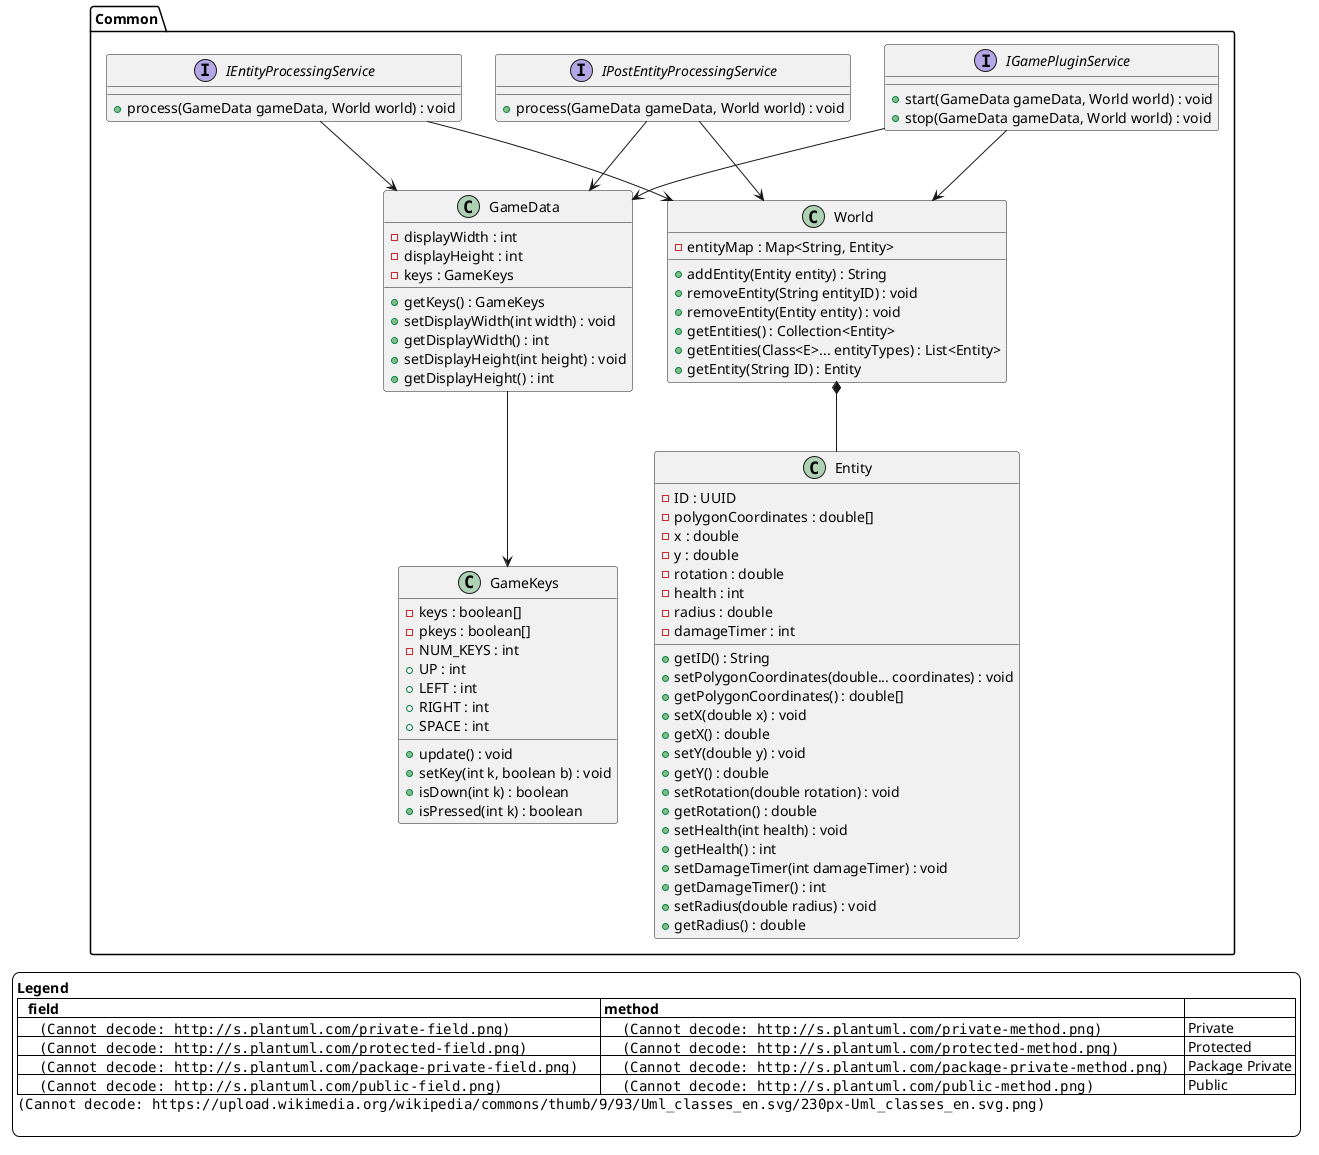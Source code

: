 @startuml
'https://plantuml.com/class-diagram

package Common {
    class Entity {
        -ID : UUID
        -polygonCoordinates : double[]
        -x : double
        -y : double
        -rotation : double
        -health : int
        -radius : double
        -damageTimer : int

        +getID() : String
        +setPolygonCoordinates(double... coordinates) : void
        +getPolygonCoordinates() : double[]
        +setX(double x) : void
        +getX() : double
        +setY(double y) : void
        +getY() : double
        +setRotation(double rotation) : void
        +getRotation() : double
        +setHealth(int health) : void
        +getHealth() : int
        +setDamageTimer(int damageTimer) : void
        +getDamageTimer() : int
        +setRadius(double radius) : void
        +getRadius() : double
    }

    class GameData {
        -displayWidth : int
        -displayHeight : int
        -keys : GameKeys

        +getKeys() : GameKeys
        +setDisplayWidth(int width) : void
        +getDisplayWidth() : int
        +setDisplayHeight(int height) : void
        +getDisplayHeight() : int
    }
    GameData --> GameKeys

    class GameKeys {
        -keys : boolean[]
        -pkeys : boolean[]
        -NUM_KEYS : int
        +UP : int
        +LEFT : int
        +RIGHT : int
        +SPACE : int

        +update() : void
        +setKey(int k, boolean b) : void
        +isDown(int k) : boolean
        +isPressed(int k) : boolean
    }

    class World {
        -entityMap : Map<String, Entity>

        +addEntity(Entity entity) : String
        +removeEntity(String entityID) : void
        +removeEntity(Entity entity) : void
        +getEntities() : Collection<Entity>
        +getEntities(Class<E>... entityTypes) : List<Entity>
        +getEntity(String ID) : Entity
    }
    World *-- Entity

    interface IEntityProcessingService {
        +process(GameData gameData, World world) : void
    }
    IEntityProcessingService --> GameData
    IEntityProcessingService --> World

    interface IGamePluginService {
        +start(GameData gameData, World world) : void
        +stop(GameData gameData, World world) : void
    }
    IGamePluginService --> GameData
    IGamePluginService --> World

    interface IPostEntityProcessingService {
        +process(GameData gameData, World world) : void
    }
    IPostEntityProcessingService --> GameData
    IPostEntityProcessingService --> World
}

'https://stackoverflow.com/questions/54882822/plantuml-class-diagram-field-method-visibility-in-legend
skinparam legendBackgroundColor #ffffff,
legend left
**Legend**
|=   field |= method |=  |
|      <img:http://s.plantuml.com/private-field.png>      |      <img:http://s.plantuml.com/private-method.png>     | Private |
|      <img:http://s.plantuml.com/protected-field.png>    |      <img:http://s.plantuml.com/protected-method.png>   | Protected |
|      <img:http://s.plantuml.com/package-private-field.png>      |      <img:http://s.plantuml.com/package-private-method.png>    | Package Private |
|      <img:http://s.plantuml.com/public-field.png>      |      <img:http://s.plantuml.com/public-method.png>     | Public |
'https://www.youtube.com/watch?v=pYvL31l-hoY&ab_channel=Randomcode
<img:https://upload.wikimedia.org/wikipedia/commons/thumb/9/93/Uml_classes_en.svg/230px-Uml_classes_en.svg.png>

end legend
@enduml